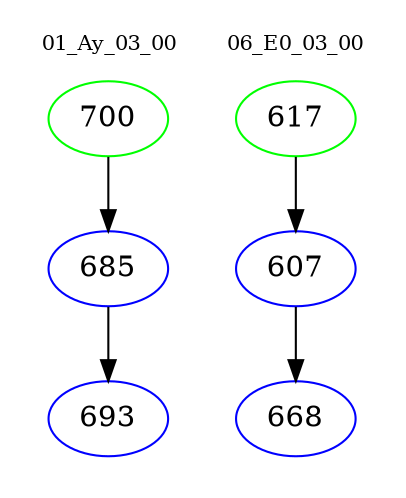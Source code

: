 digraph{
subgraph cluster_0 {
color = white
label = "01_Ay_03_00";
fontsize=10;
T0_700 [label="700", color="green"]
T0_700 -> T0_685 [color="black"]
T0_685 [label="685", color="blue"]
T0_685 -> T0_693 [color="black"]
T0_693 [label="693", color="blue"]
}
subgraph cluster_1 {
color = white
label = "06_E0_03_00";
fontsize=10;
T1_617 [label="617", color="green"]
T1_617 -> T1_607 [color="black"]
T1_607 [label="607", color="blue"]
T1_607 -> T1_668 [color="black"]
T1_668 [label="668", color="blue"]
}
}

